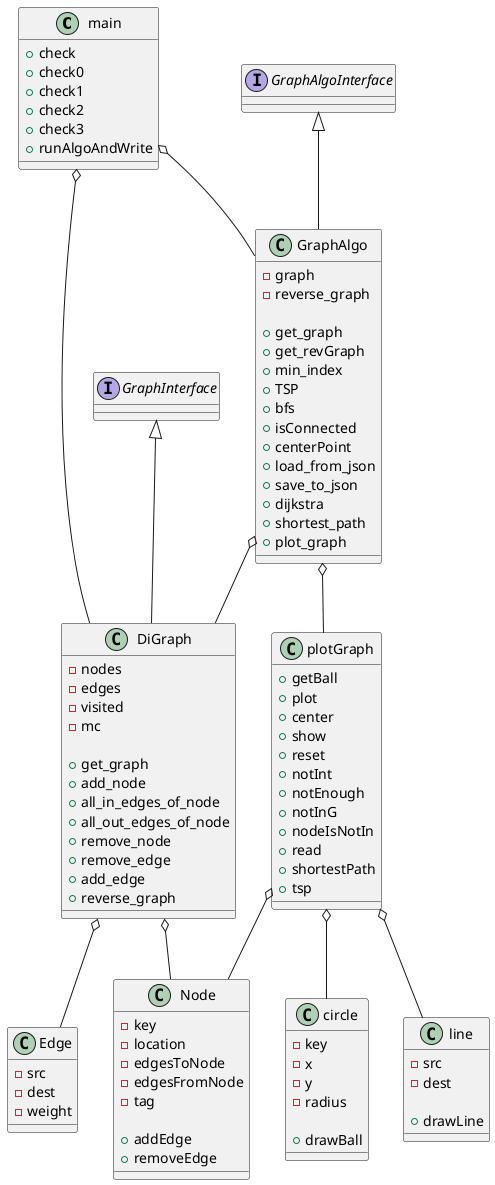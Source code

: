 @startuml

main o-- DiGraph
main o-- GraphAlgo

DiGraph o-- Edge
DiGraph o-- Node

GraphAlgo o-- DiGraph
GraphAlgo o-- plotGraph

plotGraph o-- Node
plotGraph o-- circle
plotGraph o-- line

interface GraphInterface
interface GraphAlgoInterface

GraphInterface <|-- DiGraph
GraphAlgoInterface <|-- GraphAlgo

class main{
+check
+check0
+check1
+check2
+check3
+runAlgoAndWrite
}

class Edge{
-src
-dest
-weight
}

class Node{
-key
-location
-edgesToNode
-edgesFromNode
-tag

+addEdge
+removeEdge
}

class DiGraph{
-nodes
-edges
-visited
-mc

+get_graph
+add_node
+all_in_edges_of_node
+all_out_edges_of_node
+remove_node
+remove_edge
+add_edge
+reverse_graph
}

class plotGraph{
+getBall
+plot
+center
+show
+reset
+notInt
+notEnough
+notInG
+nodeIsNotIn
+read
+shortestPath
+tsp
}

class circle{
-key
- x
- y
-radius

+drawBall
}

class line{
-src
-dest

+drawLine
}

class GraphAlgo{
-graph
-reverse_graph

+get_graph
+get_revGraph
+min_index
+TSP
+bfs
+isConnected
+centerPoint
+load_from_json
+save_to_json
+dijkstra
+shortest_path
+plot_graph
}



@enduml